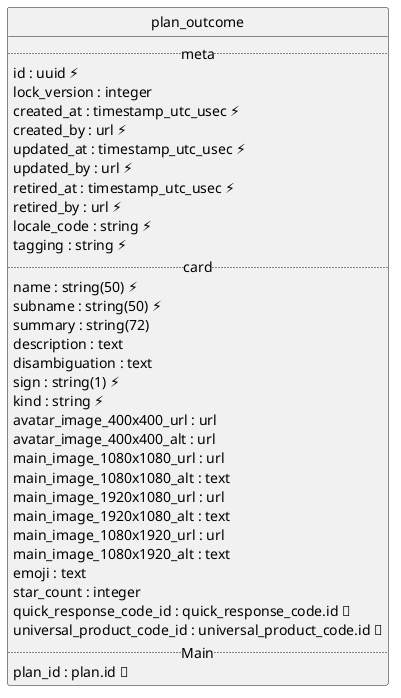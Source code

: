 @startuml uml
skinparam monochrome true
skinparam linetype ortho
hide circle

entity plan_outcome {
  .. meta ..
  id : uuid ⚡
  lock_version : integer
  created_at : timestamp_utc_usec ⚡
  created_by : url ⚡
  updated_at : timestamp_utc_usec ⚡
  updated_by : url ⚡
  retired_at : timestamp_utc_usec ⚡
  retired_by : url ⚡
  locale_code : string ⚡
  tagging : string ⚡
  .. card ..
  name : string(50) ⚡
  subname : string(50) ⚡
  summary : string(72)
  description : text
  disambiguation : text
  sign : string(1) ⚡
  kind : string ⚡
  avatar_image_400x400_url : url
  avatar_image_400x400_alt : url
  main_image_1080x1080_url : url
  main_image_1080x1080_alt : text
  main_image_1920x1080_url : url
  main_image_1920x1080_alt : text
  main_image_1080x1920_url : url
  main_image_1080x1920_alt : text
  emoji : text
  star_count : integer
  quick_response_code_id : quick_response_code.id 🔑
  universal_product_code_id : universal_product_code.id 🔑
  .. Main ..
  plan_id : plan.id 🔑
}

@enduml
